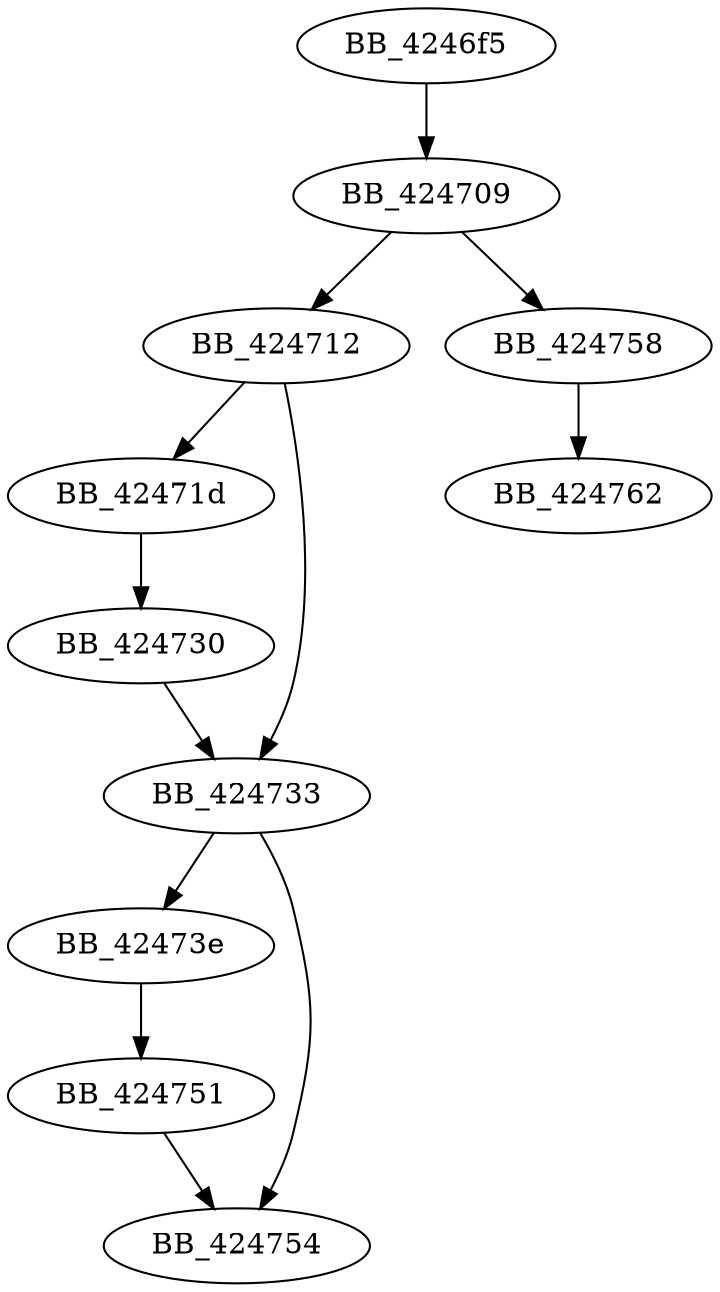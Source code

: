 DiGraph ___lc_lctowcs{
BB_4246f5->BB_424709
BB_424709->BB_424712
BB_424709->BB_424758
BB_424712->BB_42471d
BB_424712->BB_424733
BB_42471d->BB_424730
BB_424730->BB_424733
BB_424733->BB_42473e
BB_424733->BB_424754
BB_42473e->BB_424751
BB_424751->BB_424754
BB_424758->BB_424762
}
